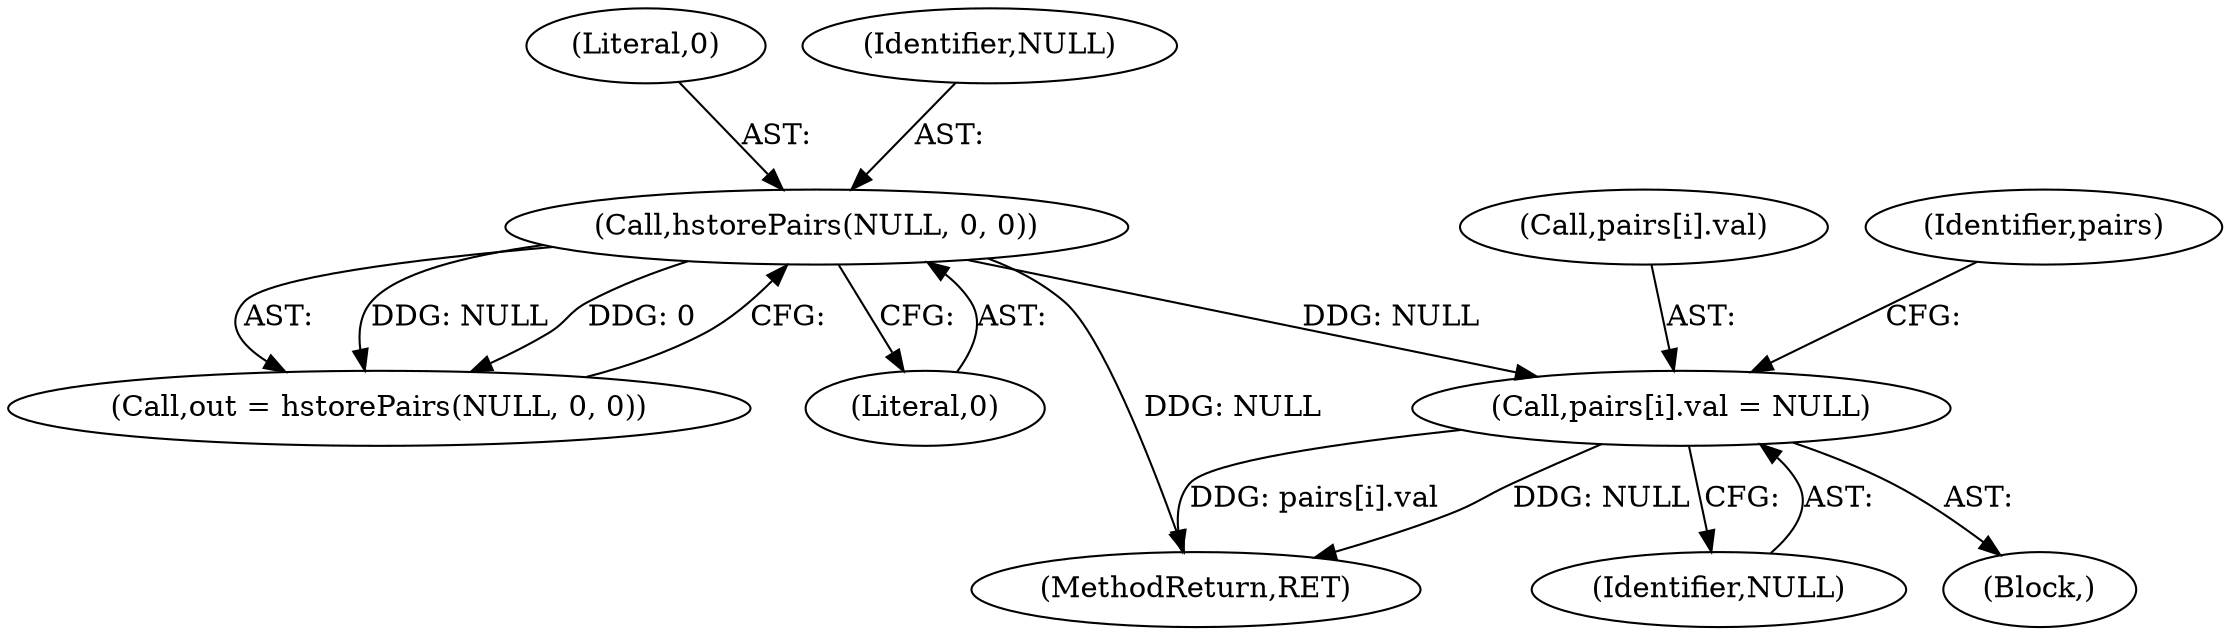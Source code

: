digraph "0_postgres_31400a673325147e1205326008e32135a78b4d8a@array" {
"1000269" [label="(Call,pairs[i].val = NULL)"];
"1000133" [label="(Call,hstorePairs(NULL, 0, 0))"];
"1000135" [label="(Literal,0)"];
"1000269" [label="(Call,pairs[i].val = NULL)"];
"1000395" [label="(MethodReturn,RET)"];
"1000131" [label="(Call,out = hstorePairs(NULL, 0, 0))"];
"1000133" [label="(Call,hstorePairs(NULL, 0, 0))"];
"1000270" [label="(Call,pairs[i].val)"];
"1000136" [label="(Literal,0)"];
"1000279" [label="(Identifier,pairs)"];
"1000134" [label="(Identifier,NULL)"];
"1000275" [label="(Identifier,NULL)"];
"1000256" [label="(Block,)"];
"1000269" -> "1000256"  [label="AST: "];
"1000269" -> "1000275"  [label="CFG: "];
"1000270" -> "1000269"  [label="AST: "];
"1000275" -> "1000269"  [label="AST: "];
"1000279" -> "1000269"  [label="CFG: "];
"1000269" -> "1000395"  [label="DDG: NULL"];
"1000269" -> "1000395"  [label="DDG: pairs[i].val"];
"1000133" -> "1000269"  [label="DDG: NULL"];
"1000133" -> "1000131"  [label="AST: "];
"1000133" -> "1000136"  [label="CFG: "];
"1000134" -> "1000133"  [label="AST: "];
"1000135" -> "1000133"  [label="AST: "];
"1000136" -> "1000133"  [label="AST: "];
"1000131" -> "1000133"  [label="CFG: "];
"1000133" -> "1000395"  [label="DDG: NULL"];
"1000133" -> "1000131"  [label="DDG: NULL"];
"1000133" -> "1000131"  [label="DDG: 0"];
}
